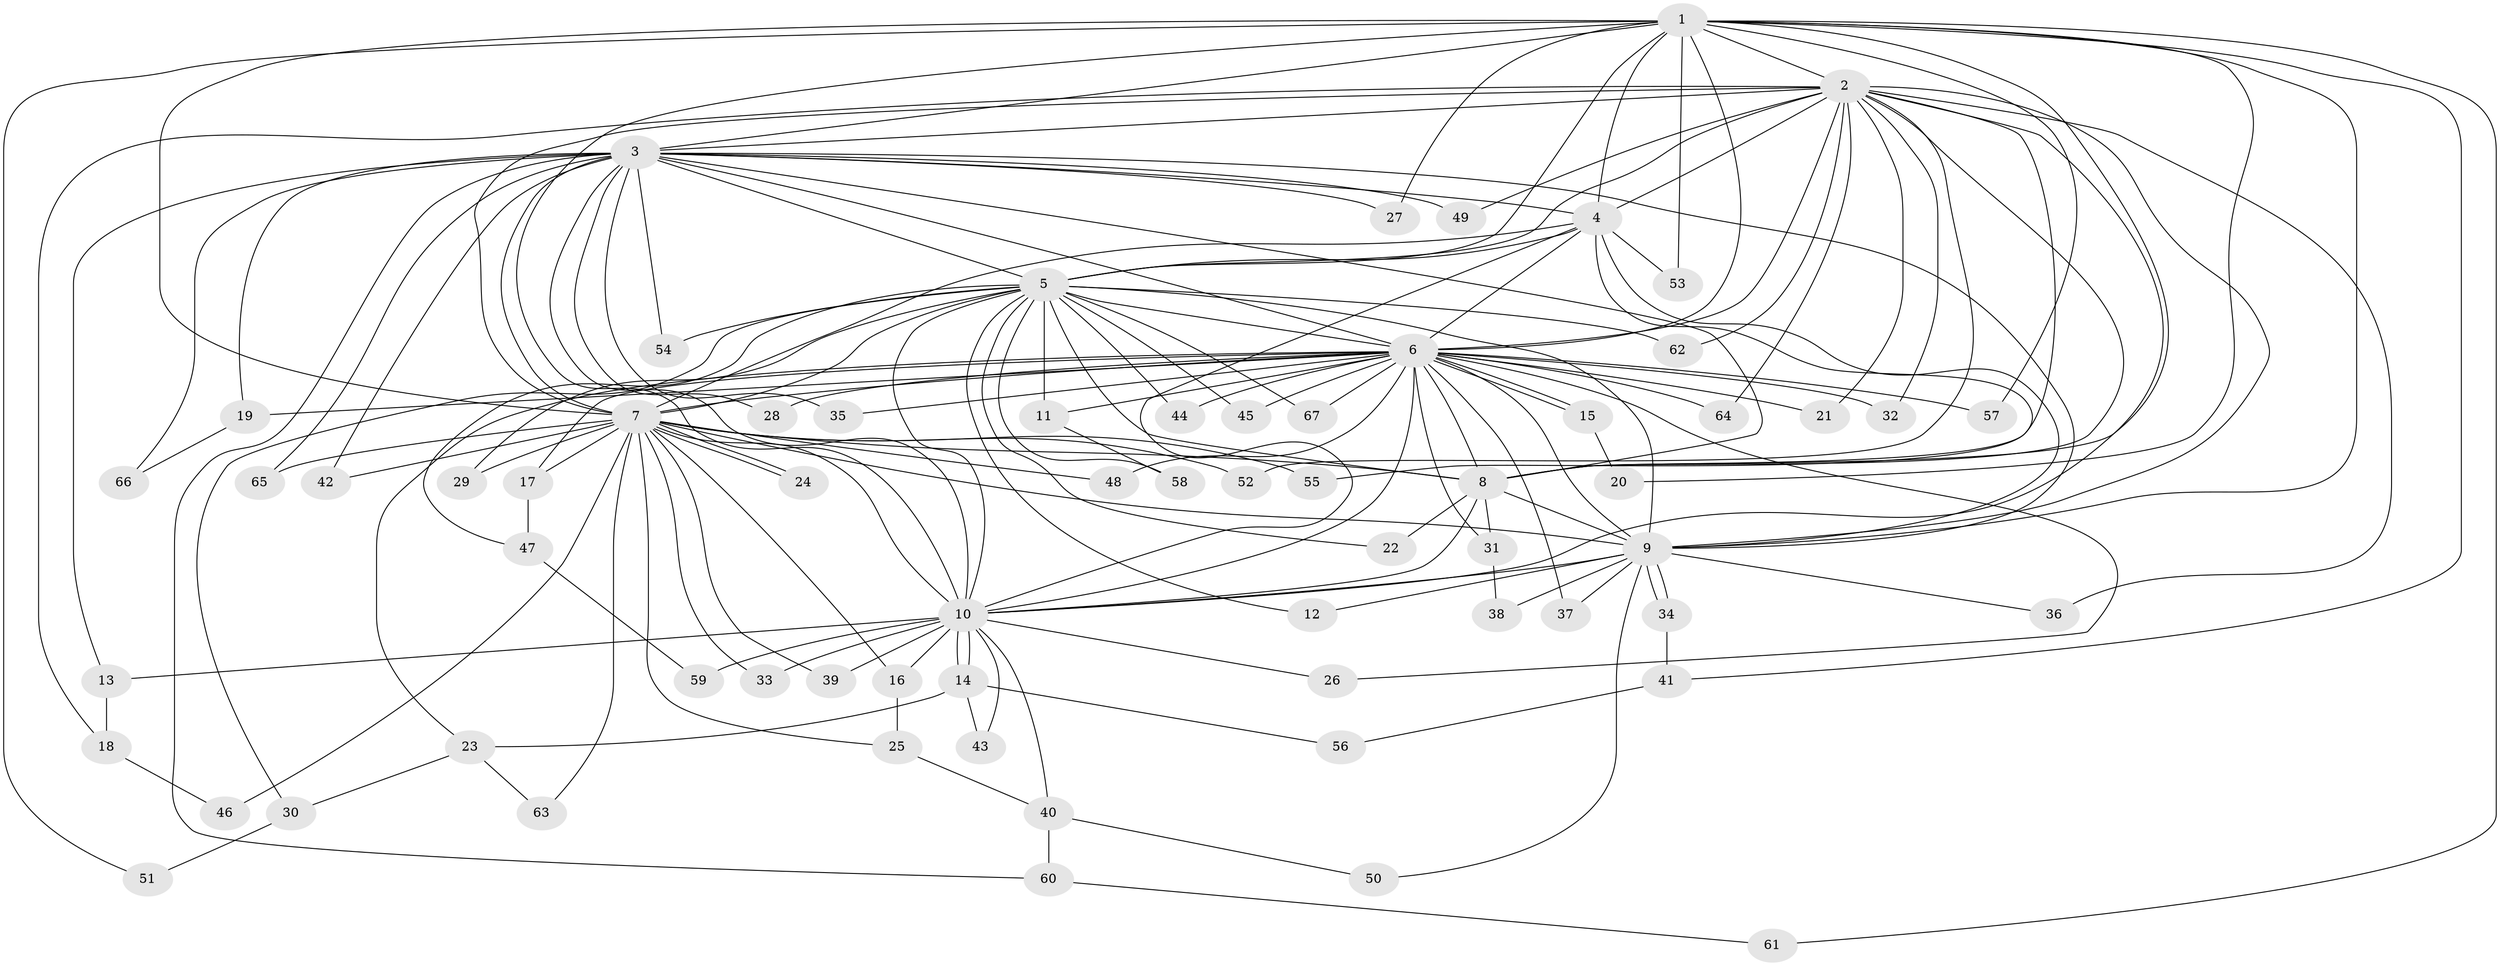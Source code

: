 // coarse degree distribution, {13: 0.02, 15: 0.02, 17: 0.02, 12: 0.02, 25: 0.02, 23: 0.02, 19: 0.02, 8: 0.02, 2: 0.62, 4: 0.06, 3: 0.12, 5: 0.02, 1: 0.02}
// Generated by graph-tools (version 1.1) at 2025/41/03/06/25 10:41:42]
// undirected, 67 vertices, 159 edges
graph export_dot {
graph [start="1"]
  node [color=gray90,style=filled];
  1;
  2;
  3;
  4;
  5;
  6;
  7;
  8;
  9;
  10;
  11;
  12;
  13;
  14;
  15;
  16;
  17;
  18;
  19;
  20;
  21;
  22;
  23;
  24;
  25;
  26;
  27;
  28;
  29;
  30;
  31;
  32;
  33;
  34;
  35;
  36;
  37;
  38;
  39;
  40;
  41;
  42;
  43;
  44;
  45;
  46;
  47;
  48;
  49;
  50;
  51;
  52;
  53;
  54;
  55;
  56;
  57;
  58;
  59;
  60;
  61;
  62;
  63;
  64;
  65;
  66;
  67;
  1 -- 2;
  1 -- 3;
  1 -- 4;
  1 -- 5;
  1 -- 6;
  1 -- 7;
  1 -- 8;
  1 -- 9;
  1 -- 10;
  1 -- 20;
  1 -- 27;
  1 -- 41;
  1 -- 51;
  1 -- 53;
  1 -- 57;
  1 -- 61;
  2 -- 3;
  2 -- 4;
  2 -- 5;
  2 -- 6;
  2 -- 7;
  2 -- 8;
  2 -- 9;
  2 -- 10;
  2 -- 18;
  2 -- 21;
  2 -- 32;
  2 -- 36;
  2 -- 49;
  2 -- 52;
  2 -- 55;
  2 -- 62;
  2 -- 64;
  3 -- 4;
  3 -- 5;
  3 -- 6;
  3 -- 7;
  3 -- 8;
  3 -- 9;
  3 -- 10;
  3 -- 13;
  3 -- 19;
  3 -- 27;
  3 -- 28;
  3 -- 35;
  3 -- 42;
  3 -- 49;
  3 -- 54;
  3 -- 60;
  3 -- 65;
  3 -- 66;
  4 -- 5;
  4 -- 6;
  4 -- 7;
  4 -- 8;
  4 -- 9;
  4 -- 10;
  4 -- 53;
  5 -- 6;
  5 -- 7;
  5 -- 8;
  5 -- 9;
  5 -- 10;
  5 -- 11;
  5 -- 12;
  5 -- 22;
  5 -- 29;
  5 -- 30;
  5 -- 44;
  5 -- 45;
  5 -- 47;
  5 -- 54;
  5 -- 58;
  5 -- 62;
  5 -- 67;
  6 -- 7;
  6 -- 8;
  6 -- 9;
  6 -- 10;
  6 -- 11;
  6 -- 15;
  6 -- 15;
  6 -- 17;
  6 -- 19;
  6 -- 21;
  6 -- 23;
  6 -- 26;
  6 -- 28;
  6 -- 31;
  6 -- 32;
  6 -- 35;
  6 -- 37;
  6 -- 44;
  6 -- 45;
  6 -- 48;
  6 -- 57;
  6 -- 64;
  6 -- 67;
  7 -- 8;
  7 -- 9;
  7 -- 10;
  7 -- 16;
  7 -- 17;
  7 -- 24;
  7 -- 24;
  7 -- 25;
  7 -- 29;
  7 -- 33;
  7 -- 39;
  7 -- 42;
  7 -- 46;
  7 -- 48;
  7 -- 52;
  7 -- 55;
  7 -- 63;
  7 -- 65;
  8 -- 9;
  8 -- 10;
  8 -- 22;
  8 -- 31;
  9 -- 10;
  9 -- 12;
  9 -- 34;
  9 -- 34;
  9 -- 36;
  9 -- 37;
  9 -- 38;
  9 -- 50;
  10 -- 13;
  10 -- 14;
  10 -- 14;
  10 -- 16;
  10 -- 26;
  10 -- 33;
  10 -- 39;
  10 -- 40;
  10 -- 43;
  10 -- 59;
  11 -- 58;
  13 -- 18;
  14 -- 23;
  14 -- 43;
  14 -- 56;
  15 -- 20;
  16 -- 25;
  17 -- 47;
  18 -- 46;
  19 -- 66;
  23 -- 30;
  23 -- 63;
  25 -- 40;
  30 -- 51;
  31 -- 38;
  34 -- 41;
  40 -- 50;
  40 -- 60;
  41 -- 56;
  47 -- 59;
  60 -- 61;
}
